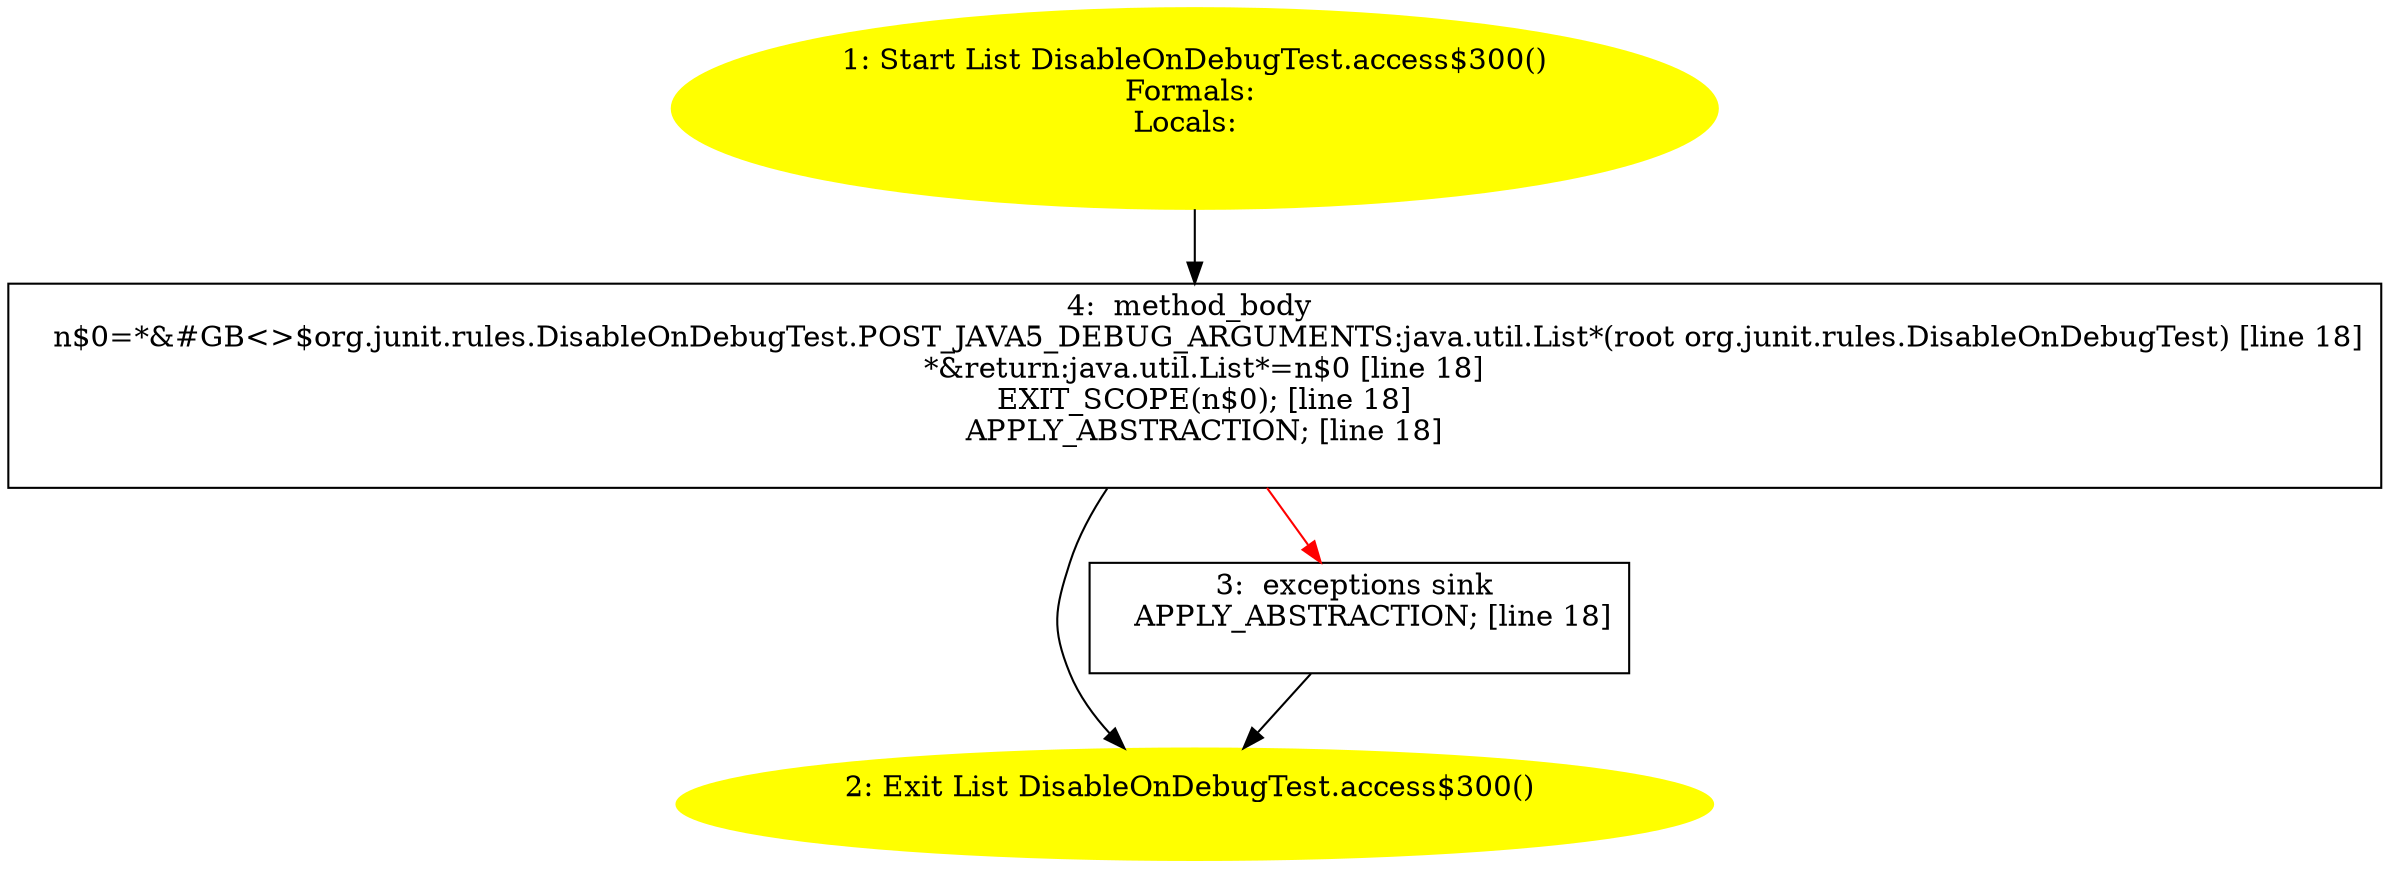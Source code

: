 /* @generated */
digraph cfg {
"org.junit.rules.DisableOnDebugTest.access$300():java.util.List.1183bfa5b57144d03bcfe8b4efa5426b_1" [label="1: Start List DisableOnDebugTest.access$300()\nFormals: \nLocals:  \n  " color=yellow style=filled]
	

	 "org.junit.rules.DisableOnDebugTest.access$300():java.util.List.1183bfa5b57144d03bcfe8b4efa5426b_1" -> "org.junit.rules.DisableOnDebugTest.access$300():java.util.List.1183bfa5b57144d03bcfe8b4efa5426b_4" ;
"org.junit.rules.DisableOnDebugTest.access$300():java.util.List.1183bfa5b57144d03bcfe8b4efa5426b_2" [label="2: Exit List DisableOnDebugTest.access$300() \n  " color=yellow style=filled]
	

"org.junit.rules.DisableOnDebugTest.access$300():java.util.List.1183bfa5b57144d03bcfe8b4efa5426b_3" [label="3:  exceptions sink \n   APPLY_ABSTRACTION; [line 18]\n " shape="box"]
	

	 "org.junit.rules.DisableOnDebugTest.access$300():java.util.List.1183bfa5b57144d03bcfe8b4efa5426b_3" -> "org.junit.rules.DisableOnDebugTest.access$300():java.util.List.1183bfa5b57144d03bcfe8b4efa5426b_2" ;
"org.junit.rules.DisableOnDebugTest.access$300():java.util.List.1183bfa5b57144d03bcfe8b4efa5426b_4" [label="4:  method_body \n   n$0=*&#GB<>$org.junit.rules.DisableOnDebugTest.POST_JAVA5_DEBUG_ARGUMENTS:java.util.List*(root org.junit.rules.DisableOnDebugTest) [line 18]\n  *&return:java.util.List*=n$0 [line 18]\n  EXIT_SCOPE(n$0); [line 18]\n  APPLY_ABSTRACTION; [line 18]\n " shape="box"]
	

	 "org.junit.rules.DisableOnDebugTest.access$300():java.util.List.1183bfa5b57144d03bcfe8b4efa5426b_4" -> "org.junit.rules.DisableOnDebugTest.access$300():java.util.List.1183bfa5b57144d03bcfe8b4efa5426b_2" ;
	 "org.junit.rules.DisableOnDebugTest.access$300():java.util.List.1183bfa5b57144d03bcfe8b4efa5426b_4" -> "org.junit.rules.DisableOnDebugTest.access$300():java.util.List.1183bfa5b57144d03bcfe8b4efa5426b_3" [color="red" ];
}
